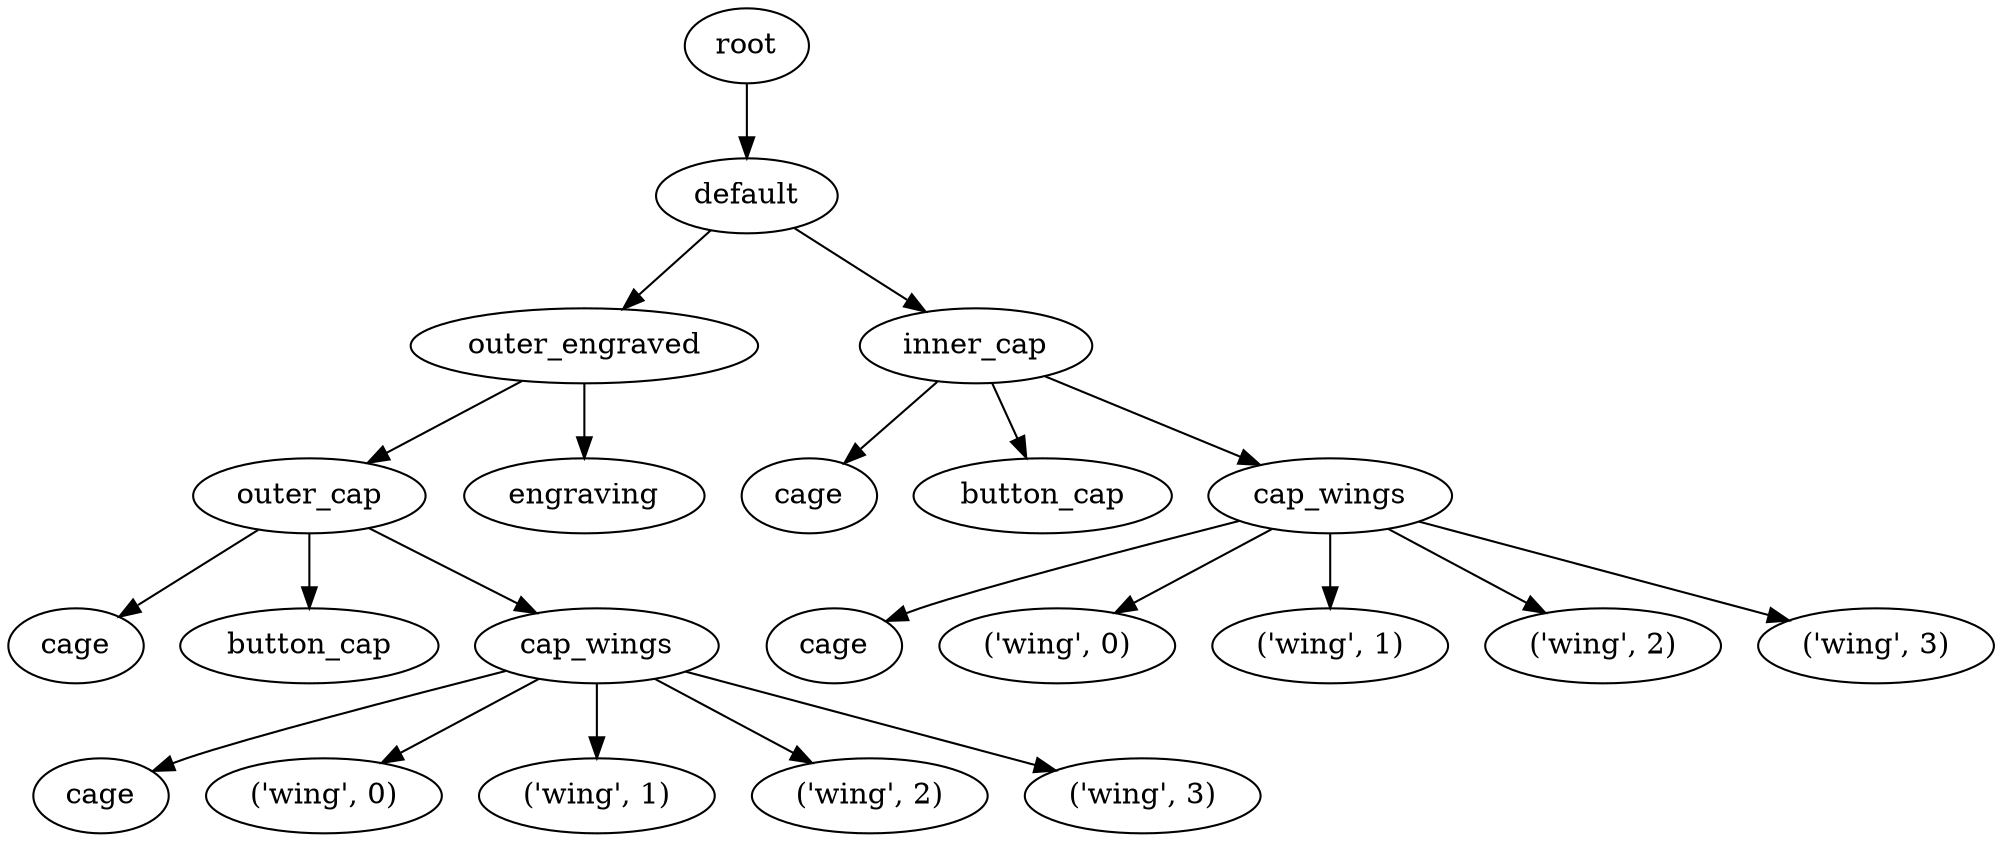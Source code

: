 digraph default {
    root_51 [label="root"];
    default_52 [label="default"];
    outer_engraved_53 [label="outer_engraved"];
    outer_cap_54 [label="outer_cap"];
    cage_55 [label="cage"];
    button_cap_56 [label="button_cap"];
    cap_wings_57 [label="cap_wings"];
    cage_58 [label="cage"];
    wing_59 [label="\('wing',\ 0\)"];
    wing_60 [label="\('wing',\ 1\)"];
    wing_61 [label="\('wing',\ 2\)"];
    wing_62 [label="\('wing',\ 3\)"];
    engraving_63 [label="engraving"];
    inner_cap_64 [label="inner_cap"];
    cage_65 [label="cage"];
    button_cap_66 [label="button_cap"];
    cap_wings_67 [label="cap_wings"];
    cage_68 [label="cage"];
    wing_69 [label="\('wing',\ 0\)"];
    wing_70 [label="\('wing',\ 1\)"];
    wing_71 [label="\('wing',\ 2\)"];
    wing_72 [label="\('wing',\ 3\)"];
    root_51 -> default_52;
    default_52 -> outer_engraved_53;
    outer_engraved_53 -> outer_cap_54;
    outer_cap_54 -> cage_55;
    outer_cap_54 -> button_cap_56;
    outer_cap_54 -> cap_wings_57;
    cap_wings_57 -> cage_58;
    cap_wings_57 -> wing_59;
    cap_wings_57 -> wing_60;
    cap_wings_57 -> wing_61;
    cap_wings_57 -> wing_62;
    outer_engraved_53 -> engraving_63;
    default_52 -> inner_cap_64;
    inner_cap_64 -> cage_65;
    inner_cap_64 -> button_cap_66;
    inner_cap_64 -> cap_wings_67;
    cap_wings_67 -> cage_68;
    cap_wings_67 -> wing_69;
    cap_wings_67 -> wing_70;
    cap_wings_67 -> wing_71;
    cap_wings_67 -> wing_72;
}
